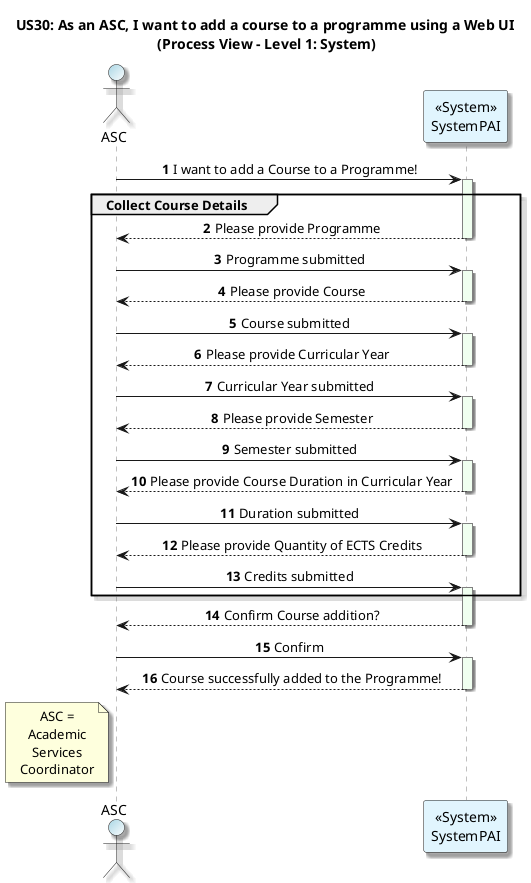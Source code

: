 @startuml
title US30: As an ASC, I want to add a course to a programme using a Web UI\n (Process View - Level 1: System)
skinparam {
  ActivityPadding 2
  ActivityMargin 2
  BoxPadding 2
}
skinparam sequence {
    LifeLineBorderColor Grey
    LifeLineBackgroundColor HoneyDew
}
skinparam defaultTextAlignment center
skinparam shadowing true

autonumber

actor ASC as admin #LightBlue/White
participant "<<System>>\nSystemPAI" as System #E1F5FE

admin -> System: I want to add a Course to a Programme!
activate System

group Collect Course Details
System --> admin: Please provide Programme
deactivate System #teal

admin -> System: Programme submitted
activate System

System --> admin: Please provide Course
deactivate System

admin -> System: Course submitted
activate System

System --> admin: Please provide Curricular Year
deactivate System

admin -> System: Curricular Year submitted
activate System

System --> admin: Please provide Semester
deactivate System

admin -> System: Semester submitted
activate System

System --> admin: Please provide Course Duration in Curricular Year
deactivate System

admin -> System: Duration submitted
activate System

System --> admin: Please provide Quantity of ECTS Credits
deactivate System

admin -> System: Credits submitted
activate System
end

System --> admin: Confirm Course addition?
deactivate System

admin -> System: Confirm
activate System

System --> admin: Course successfully added to the Programme!
deactivate System

note left admin
ASC =
Academic
Services
Coordinator
end note
@enduml